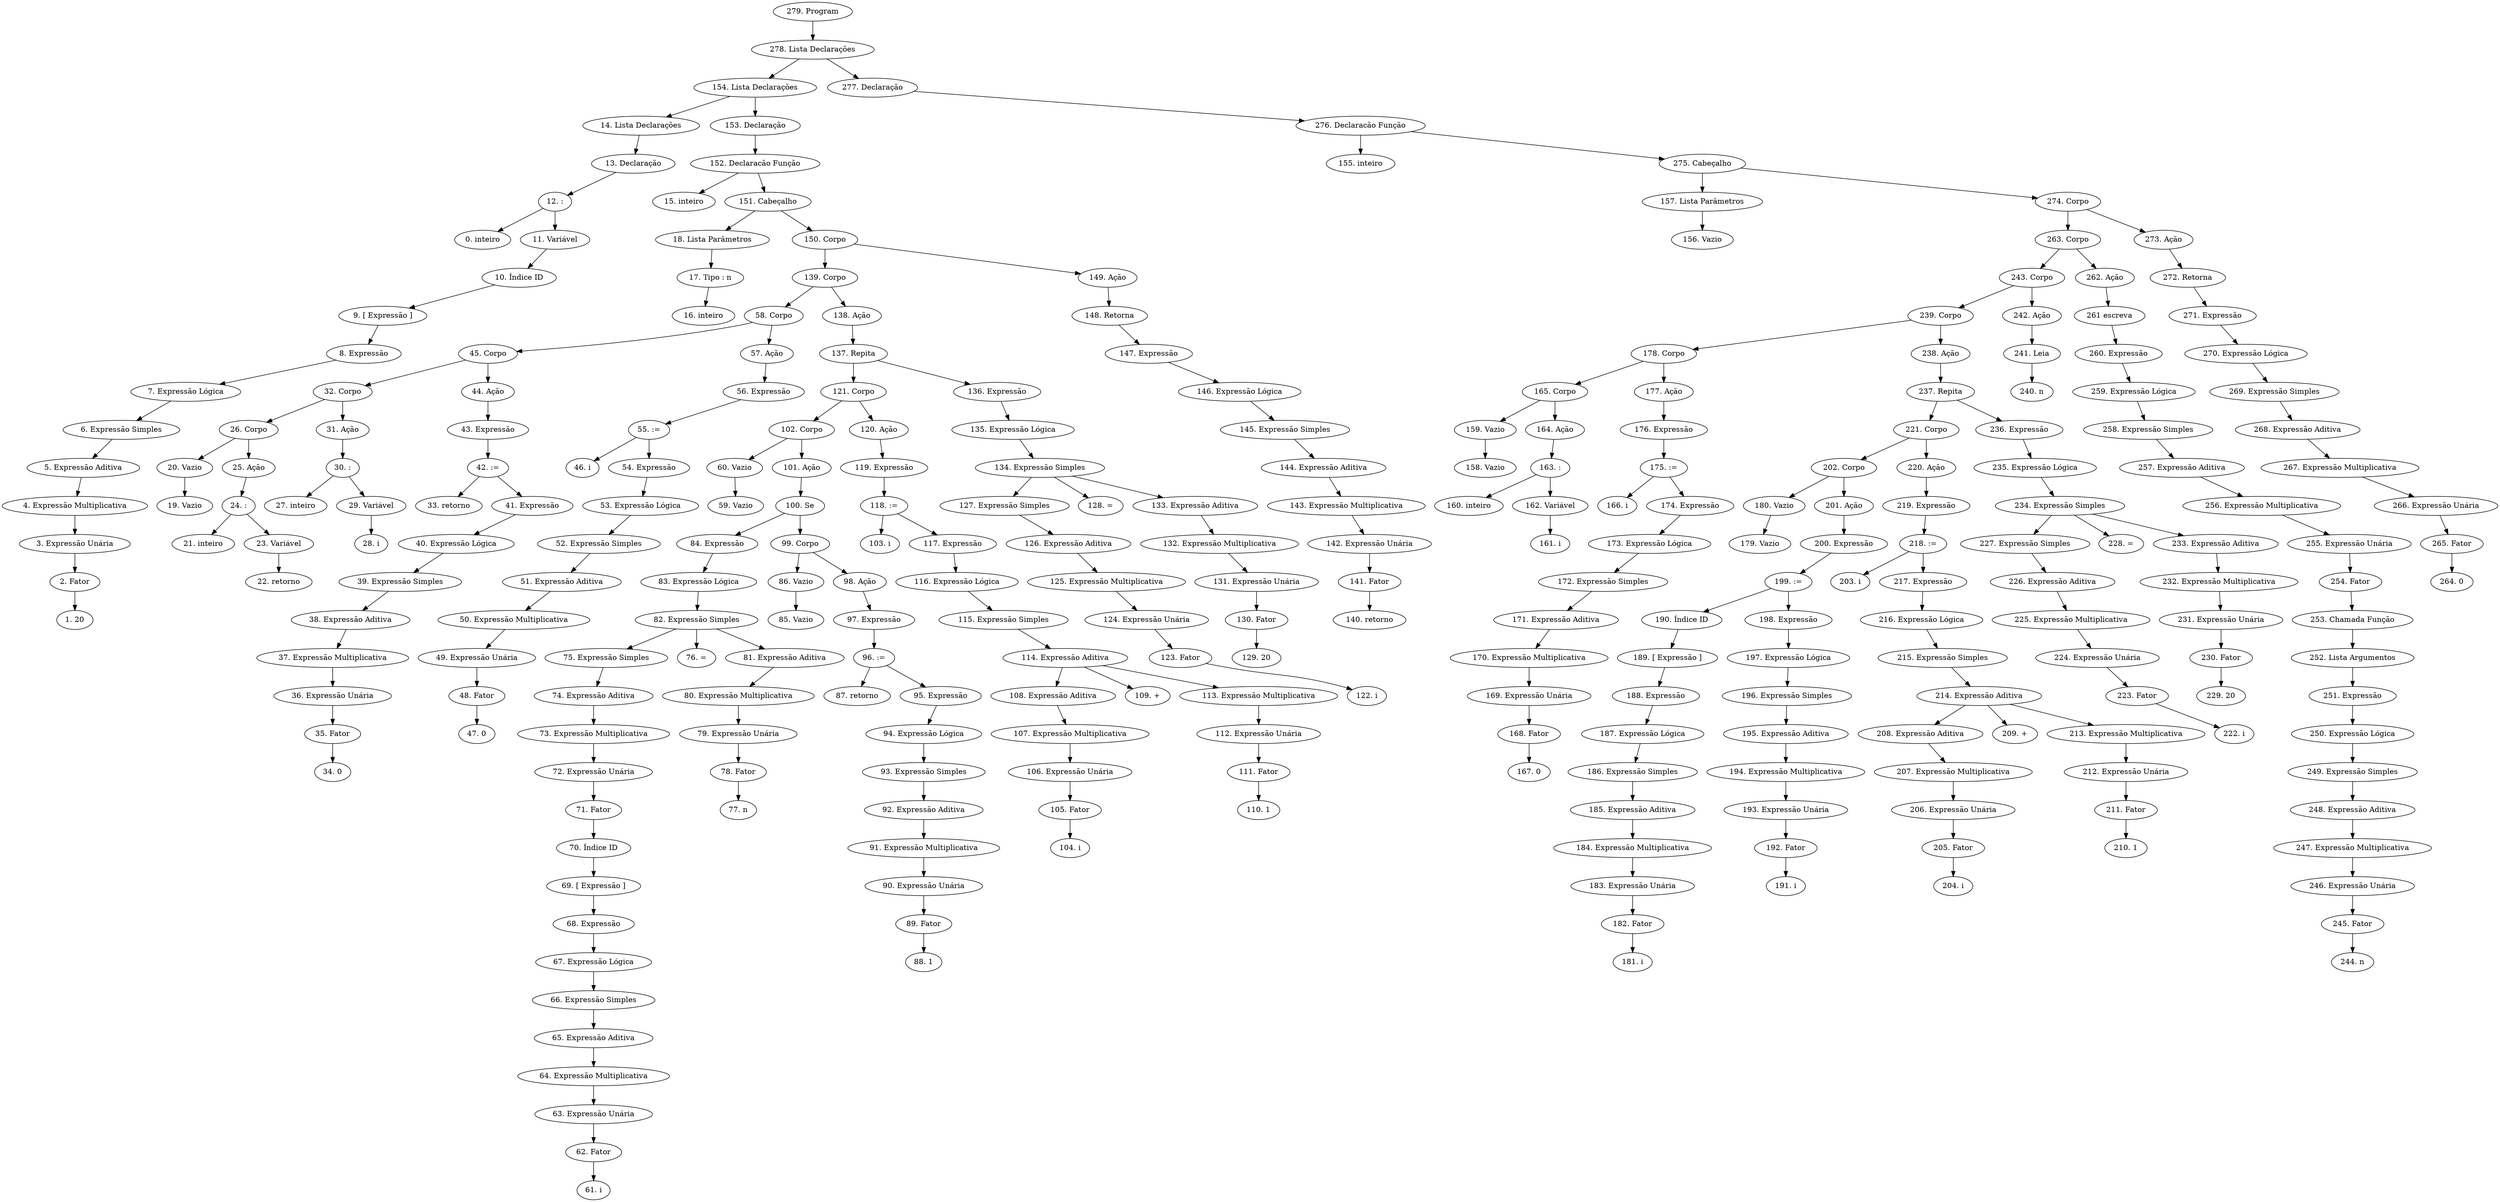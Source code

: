 digraph tree {
    "279. Program";
    "278. Lista Declarações";
    "154. Lista Declarações";
    "14. Lista Declarações";
    "13. Declaração";
    "12. :";
    "0. inteiro";
    "11. Variável";
    "10. Índice ID";
    "9. [ Expressão ]";
    "8. Expressão";
    "7. Expressão Lógica";
    "6. Expressão Simples";
    "5. Expressão Aditiva";
    "4. Expressão Multiplicativa";
    "3. Expressão Unária";
    "2. Fator";
    "1. 20";
    "153. Declaração";
    "152. Declaracão Função";
    "15. inteiro";
    "151. Cabeçalho";
    "18. Lista Parâmetros";
    "17. Tipo : n";
    "16. inteiro";
    "150. Corpo";
    "139. Corpo";
    "58. Corpo";
    "45. Corpo";
    "32. Corpo";
    "26. Corpo";
    "20. Vazio";
    "19. Vazio";
    "25. Ação";
    "24. :";
    "21. inteiro";
    "23. Variável";
    "22. retorno";
    "31. Ação";
    "30. :";
    "27. inteiro";
    "29. Variável";
    "28. i";
    "44. Ação";
    "43. Expressão";
    "42. :=";
    "33. retorno";
    "41. Expressão";
    "40. Expressão Lógica";
    "39. Expressão Simples";
    "38. Expressão Aditiva";
    "37. Expressão Multiplicativa";
    "36. Expressão Unária";
    "35. Fator";
    "34. 0";
    "57. Ação";
    "56. Expressão";
    "55. :=";
    "46. i";
    "54. Expressão";
    "53. Expressão Lógica";
    "52. Expressão Simples";
    "51. Expressão Aditiva";
    "50. Expressão Multiplicativa";
    "49. Expressão Unária";
    "48. Fator";
    "47. 0";
    "138. Ação";
    "137. Repita";
    "121. Corpo";
    "102. Corpo";
    "60. Vazio";
    "59. Vazio";
    "101. Ação";
    "100. Se";
    "84. Expressão";
    "83. Expressão Lógica";
    "82. Expressão Simples";
    "75. Expressão Simples";
    "74. Expressão Aditiva";
    "73. Expressão Multiplicativa";
    "72. Expressão Unária";
    "71. Fator";
    "70. Índice ID";
    "69. [ Expressão ]";
    "68. Expressão";
    "67. Expressão Lógica";
    "66. Expressão Simples";
    "65. Expressão Aditiva";
    "64. Expressão Multiplicativa";
    "63. Expressão Unária";
    "62. Fator";
    "61. i";
    "76. =";
    "81. Expressão Aditiva";
    "80. Expressão Multiplicativa";
    "79. Expressão Unária";
    "78. Fator";
    "77. n";
    "99. Corpo";
    "86. Vazio";
    "85. Vazio";
    "98. Ação";
    "97. Expressão";
    "96. :=";
    "87. retorno";
    "95. Expressão";
    "94. Expressão Lógica";
    "93. Expressão Simples";
    "92. Expressão Aditiva";
    "91. Expressão Multiplicativa";
    "90. Expressão Unária";
    "89. Fator";
    "88. 1";
    "120. Ação";
    "119. Expressão";
    "118. :=";
    "103. i";
    "117. Expressão";
    "116. Expressão Lógica";
    "115. Expressão Simples";
    "114. Expressão Aditiva";
    "108. Expressão Aditiva";
    "107. Expressão Multiplicativa";
    "106. Expressão Unária";
    "105. Fator";
    "104. i";
    "109. +";
    "113. Expressão Multiplicativa";
    "112. Expressão Unária";
    "111. Fator";
    "110. 1";
    "136. Expressão";
    "135. Expressão Lógica";
    "134. Expressão Simples";
    "127. Expressão Simples";
    "126. Expressão Aditiva";
    "125. Expressão Multiplicativa";
    "124. Expressão Unária";
    "123. Fator";
    "122. i";
    "128. =";
    "133. Expressão Aditiva";
    "132. Expressão Multiplicativa";
    "131. Expressão Unária";
    "130. Fator";
    "129. 20";
    "149. Ação";
    "148. Retorna";
    "147. Expressão";
    "146. Expressão Lógica";
    "145. Expressão Simples";
    "144. Expressão Aditiva";
    "143. Expressão Multiplicativa";
    "142. Expressão Unária";
    "141. Fator";
    "140. retorno";
    "277. Declaração";
    "276. Declaracão Função";
    "155. inteiro";
    "275. Cabeçalho";
    "157. Lista Parâmetros";
    "156. Vazio";
    "274. Corpo";
    "263. Corpo";
    "243. Corpo";
    "239. Corpo";
    "178. Corpo";
    "165. Corpo";
    "159. Vazio";
    "158. Vazio";
    "164. Ação";
    "163. :";
    "160. inteiro";
    "162. Variável";
    "161. i";
    "177. Ação";
    "176. Expressão";
    "175. :=";
    "166. i";
    "174. Expressão";
    "173. Expressão Lógica";
    "172. Expressão Simples";
    "171. Expressão Aditiva";
    "170. Expressão Multiplicativa";
    "169. Expressão Unária";
    "168. Fator";
    "167. 0";
    "238. Ação";
    "237. Repita";
    "221. Corpo";
    "202. Corpo";
    "180. Vazio";
    "179. Vazio";
    "201. Ação";
    "200. Expressão";
    "199. :=";
    "190. Índice ID";
    "189. [ Expressão ]";
    "188. Expressão";
    "187. Expressão Lógica";
    "186. Expressão Simples";
    "185. Expressão Aditiva";
    "184. Expressão Multiplicativa";
    "183. Expressão Unária";
    "182. Fator";
    "181. i";
    "198. Expressão";
    "197. Expressão Lógica";
    "196. Expressão Simples";
    "195. Expressão Aditiva";
    "194. Expressão Multiplicativa";
    "193. Expressão Unária";
    "192. Fator";
    "191. i";
    "220. Ação";
    "219. Expressão";
    "218. :=";
    "203. i";
    "217. Expressão";
    "216. Expressão Lógica";
    "215. Expressão Simples";
    "214. Expressão Aditiva";
    "208. Expressão Aditiva";
    "207. Expressão Multiplicativa";
    "206. Expressão Unária";
    "205. Fator";
    "204. i";
    "209. +";
    "213. Expressão Multiplicativa";
    "212. Expressão Unária";
    "211. Fator";
    "210. 1";
    "236. Expressão";
    "235. Expressão Lógica";
    "234. Expressão Simples";
    "227. Expressão Simples";
    "226. Expressão Aditiva";
    "225. Expressão Multiplicativa";
    "224. Expressão Unária";
    "223. Fator";
    "222. i";
    "228. =";
    "233. Expressão Aditiva";
    "232. Expressão Multiplicativa";
    "231. Expressão Unária";
    "230. Fator";
    "229. 20";
    "242. Ação";
    "241. Leia";
    "240. n";
    "262. Ação";
    "261 escreva";
    "260. Expressão";
    "259. Expressão Lógica";
    "258. Expressão Simples";
    "257. Expressão Aditiva";
    "256. Expressão Multiplicativa";
    "255. Expressão Unária";
    "254. Fator";
    "253. Chamada Função";
    "252. Lista Argumentos";
    "251. Expressão";
    "250. Expressão Lógica";
    "249. Expressão Simples";
    "248. Expressão Aditiva";
    "247. Expressão Multiplicativa";
    "246. Expressão Unária";
    "245. Fator";
    "244. n";
    "273. Ação";
    "272. Retorna";
    "271. Expressão";
    "270. Expressão Lógica";
    "269. Expressão Simples";
    "268. Expressão Aditiva";
    "267. Expressão Multiplicativa";
    "266. Expressão Unária";
    "265. Fator";
    "264. 0";
    "279. Program" -> "278. Lista Declarações";
    "278. Lista Declarações" -> "154. Lista Declarações";
    "278. Lista Declarações" -> "277. Declaração";
    "154. Lista Declarações" -> "14. Lista Declarações";
    "154. Lista Declarações" -> "153. Declaração";
    "14. Lista Declarações" -> "13. Declaração";
    "13. Declaração" -> "12. :";
    "12. :" -> "0. inteiro";
    "12. :" -> "11. Variável";
    "11. Variável" -> "10. Índice ID";
    "10. Índice ID" -> "9. [ Expressão ]";
    "9. [ Expressão ]" -> "8. Expressão";
    "8. Expressão" -> "7. Expressão Lógica";
    "7. Expressão Lógica" -> "6. Expressão Simples";
    "6. Expressão Simples" -> "5. Expressão Aditiva";
    "5. Expressão Aditiva" -> "4. Expressão Multiplicativa";
    "4. Expressão Multiplicativa" -> "3. Expressão Unária";
    "3. Expressão Unária" -> "2. Fator";
    "2. Fator" -> "1. 20";
    "153. Declaração" -> "152. Declaracão Função";
    "152. Declaracão Função" -> "15. inteiro";
    "152. Declaracão Função" -> "151. Cabeçalho";
    "151. Cabeçalho" -> "18. Lista Parâmetros";
    "151. Cabeçalho" -> "150. Corpo";
    "18. Lista Parâmetros" -> "17. Tipo : n";
    "17. Tipo : n" -> "16. inteiro";
    "150. Corpo" -> "139. Corpo";
    "150. Corpo" -> "149. Ação";
    "139. Corpo" -> "58. Corpo";
    "139. Corpo" -> "138. Ação";
    "58. Corpo" -> "45. Corpo";
    "58. Corpo" -> "57. Ação";
    "45. Corpo" -> "32. Corpo";
    "45. Corpo" -> "44. Ação";
    "32. Corpo" -> "26. Corpo";
    "32. Corpo" -> "31. Ação";
    "26. Corpo" -> "20. Vazio";
    "26. Corpo" -> "25. Ação";
    "20. Vazio" -> "19. Vazio";
    "25. Ação" -> "24. :";
    "24. :" -> "21. inteiro";
    "24. :" -> "23. Variável";
    "23. Variável" -> "22. retorno";
    "31. Ação" -> "30. :";
    "30. :" -> "27. inteiro";
    "30. :" -> "29. Variável";
    "29. Variável" -> "28. i";
    "44. Ação" -> "43. Expressão";
    "43. Expressão" -> "42. :=";
    "42. :=" -> "33. retorno";
    "42. :=" -> "41. Expressão";
    "41. Expressão" -> "40. Expressão Lógica";
    "40. Expressão Lógica" -> "39. Expressão Simples";
    "39. Expressão Simples" -> "38. Expressão Aditiva";
    "38. Expressão Aditiva" -> "37. Expressão Multiplicativa";
    "37. Expressão Multiplicativa" -> "36. Expressão Unária";
    "36. Expressão Unária" -> "35. Fator";
    "35. Fator" -> "34. 0";
    "57. Ação" -> "56. Expressão";
    "56. Expressão" -> "55. :=";
    "55. :=" -> "46. i";
    "55. :=" -> "54. Expressão";
    "54. Expressão" -> "53. Expressão Lógica";
    "53. Expressão Lógica" -> "52. Expressão Simples";
    "52. Expressão Simples" -> "51. Expressão Aditiva";
    "51. Expressão Aditiva" -> "50. Expressão Multiplicativa";
    "50. Expressão Multiplicativa" -> "49. Expressão Unária";
    "49. Expressão Unária" -> "48. Fator";
    "48. Fator" -> "47. 0";
    "138. Ação" -> "137. Repita";
    "137. Repita" -> "121. Corpo";
    "137. Repita" -> "136. Expressão";
    "121. Corpo" -> "102. Corpo";
    "121. Corpo" -> "120. Ação";
    "102. Corpo" -> "60. Vazio";
    "102. Corpo" -> "101. Ação";
    "60. Vazio" -> "59. Vazio";
    "101. Ação" -> "100. Se";
    "100. Se" -> "84. Expressão";
    "100. Se" -> "99. Corpo";
    "84. Expressão" -> "83. Expressão Lógica";
    "83. Expressão Lógica" -> "82. Expressão Simples";
    "82. Expressão Simples" -> "75. Expressão Simples";
    "82. Expressão Simples" -> "76. =";
    "82. Expressão Simples" -> "81. Expressão Aditiva";
    "75. Expressão Simples" -> "74. Expressão Aditiva";
    "74. Expressão Aditiva" -> "73. Expressão Multiplicativa";
    "73. Expressão Multiplicativa" -> "72. Expressão Unária";
    "72. Expressão Unária" -> "71. Fator";
    "71. Fator" -> "70. Índice ID";
    "70. Índice ID" -> "69. [ Expressão ]";
    "69. [ Expressão ]" -> "68. Expressão";
    "68. Expressão" -> "67. Expressão Lógica";
    "67. Expressão Lógica" -> "66. Expressão Simples";
    "66. Expressão Simples" -> "65. Expressão Aditiva";
    "65. Expressão Aditiva" -> "64. Expressão Multiplicativa";
    "64. Expressão Multiplicativa" -> "63. Expressão Unária";
    "63. Expressão Unária" -> "62. Fator";
    "62. Fator" -> "61. i";
    "81. Expressão Aditiva" -> "80. Expressão Multiplicativa";
    "80. Expressão Multiplicativa" -> "79. Expressão Unária";
    "79. Expressão Unária" -> "78. Fator";
    "78. Fator" -> "77. n";
    "99. Corpo" -> "86. Vazio";
    "99. Corpo" -> "98. Ação";
    "86. Vazio" -> "85. Vazio";
    "98. Ação" -> "97. Expressão";
    "97. Expressão" -> "96. :=";
    "96. :=" -> "87. retorno";
    "96. :=" -> "95. Expressão";
    "95. Expressão" -> "94. Expressão Lógica";
    "94. Expressão Lógica" -> "93. Expressão Simples";
    "93. Expressão Simples" -> "92. Expressão Aditiva";
    "92. Expressão Aditiva" -> "91. Expressão Multiplicativa";
    "91. Expressão Multiplicativa" -> "90. Expressão Unária";
    "90. Expressão Unária" -> "89. Fator";
    "89. Fator" -> "88. 1";
    "120. Ação" -> "119. Expressão";
    "119. Expressão" -> "118. :=";
    "118. :=" -> "103. i";
    "118. :=" -> "117. Expressão";
    "117. Expressão" -> "116. Expressão Lógica";
    "116. Expressão Lógica" -> "115. Expressão Simples";
    "115. Expressão Simples" -> "114. Expressão Aditiva";
    "114. Expressão Aditiva" -> "108. Expressão Aditiva";
    "114. Expressão Aditiva" -> "109. +";
    "114. Expressão Aditiva" -> "113. Expressão Multiplicativa";
    "108. Expressão Aditiva" -> "107. Expressão Multiplicativa";
    "107. Expressão Multiplicativa" -> "106. Expressão Unária";
    "106. Expressão Unária" -> "105. Fator";
    "105. Fator" -> "104. i";
    "113. Expressão Multiplicativa" -> "112. Expressão Unária";
    "112. Expressão Unária" -> "111. Fator";
    "111. Fator" -> "110. 1";
    "136. Expressão" -> "135. Expressão Lógica";
    "135. Expressão Lógica" -> "134. Expressão Simples";
    "134. Expressão Simples" -> "127. Expressão Simples";
    "134. Expressão Simples" -> "128. =";
    "134. Expressão Simples" -> "133. Expressão Aditiva";
    "127. Expressão Simples" -> "126. Expressão Aditiva";
    "126. Expressão Aditiva" -> "125. Expressão Multiplicativa";
    "125. Expressão Multiplicativa" -> "124. Expressão Unária";
    "124. Expressão Unária" -> "123. Fator";
    "123. Fator" -> "122. i";
    "133. Expressão Aditiva" -> "132. Expressão Multiplicativa";
    "132. Expressão Multiplicativa" -> "131. Expressão Unária";
    "131. Expressão Unária" -> "130. Fator";
    "130. Fator" -> "129. 20";
    "149. Ação" -> "148. Retorna";
    "148. Retorna" -> "147. Expressão";
    "147. Expressão" -> "146. Expressão Lógica";
    "146. Expressão Lógica" -> "145. Expressão Simples";
    "145. Expressão Simples" -> "144. Expressão Aditiva";
    "144. Expressão Aditiva" -> "143. Expressão Multiplicativa";
    "143. Expressão Multiplicativa" -> "142. Expressão Unária";
    "142. Expressão Unária" -> "141. Fator";
    "141. Fator" -> "140. retorno";
    "277. Declaração" -> "276. Declaracão Função";
    "276. Declaracão Função" -> "155. inteiro";
    "276. Declaracão Função" -> "275. Cabeçalho";
    "275. Cabeçalho" -> "157. Lista Parâmetros";
    "275. Cabeçalho" -> "274. Corpo";
    "157. Lista Parâmetros" -> "156. Vazio";
    "274. Corpo" -> "263. Corpo";
    "274. Corpo" -> "273. Ação";
    "263. Corpo" -> "243. Corpo";
    "263. Corpo" -> "262. Ação";
    "243. Corpo" -> "239. Corpo";
    "243. Corpo" -> "242. Ação";
    "239. Corpo" -> "178. Corpo";
    "239. Corpo" -> "238. Ação";
    "178. Corpo" -> "165. Corpo";
    "178. Corpo" -> "177. Ação";
    "165. Corpo" -> "159. Vazio";
    "165. Corpo" -> "164. Ação";
    "159. Vazio" -> "158. Vazio";
    "164. Ação" -> "163. :";
    "163. :" -> "160. inteiro";
    "163. :" -> "162. Variável";
    "162. Variável" -> "161. i";
    "177. Ação" -> "176. Expressão";
    "176. Expressão" -> "175. :=";
    "175. :=" -> "166. i";
    "175. :=" -> "174. Expressão";
    "174. Expressão" -> "173. Expressão Lógica";
    "173. Expressão Lógica" -> "172. Expressão Simples";
    "172. Expressão Simples" -> "171. Expressão Aditiva";
    "171. Expressão Aditiva" -> "170. Expressão Multiplicativa";
    "170. Expressão Multiplicativa" -> "169. Expressão Unária";
    "169. Expressão Unária" -> "168. Fator";
    "168. Fator" -> "167. 0";
    "238. Ação" -> "237. Repita";
    "237. Repita" -> "221. Corpo";
    "237. Repita" -> "236. Expressão";
    "221. Corpo" -> "202. Corpo";
    "221. Corpo" -> "220. Ação";
    "202. Corpo" -> "180. Vazio";
    "202. Corpo" -> "201. Ação";
    "180. Vazio" -> "179. Vazio";
    "201. Ação" -> "200. Expressão";
    "200. Expressão" -> "199. :=";
    "199. :=" -> "190. Índice ID";
    "199. :=" -> "198. Expressão";
    "190. Índice ID" -> "189. [ Expressão ]";
    "189. [ Expressão ]" -> "188. Expressão";
    "188. Expressão" -> "187. Expressão Lógica";
    "187. Expressão Lógica" -> "186. Expressão Simples";
    "186. Expressão Simples" -> "185. Expressão Aditiva";
    "185. Expressão Aditiva" -> "184. Expressão Multiplicativa";
    "184. Expressão Multiplicativa" -> "183. Expressão Unária";
    "183. Expressão Unária" -> "182. Fator";
    "182. Fator" -> "181. i";
    "198. Expressão" -> "197. Expressão Lógica";
    "197. Expressão Lógica" -> "196. Expressão Simples";
    "196. Expressão Simples" -> "195. Expressão Aditiva";
    "195. Expressão Aditiva" -> "194. Expressão Multiplicativa";
    "194. Expressão Multiplicativa" -> "193. Expressão Unária";
    "193. Expressão Unária" -> "192. Fator";
    "192. Fator" -> "191. i";
    "220. Ação" -> "219. Expressão";
    "219. Expressão" -> "218. :=";
    "218. :=" -> "203. i";
    "218. :=" -> "217. Expressão";
    "217. Expressão" -> "216. Expressão Lógica";
    "216. Expressão Lógica" -> "215. Expressão Simples";
    "215. Expressão Simples" -> "214. Expressão Aditiva";
    "214. Expressão Aditiva" -> "208. Expressão Aditiva";
    "214. Expressão Aditiva" -> "209. +";
    "214. Expressão Aditiva" -> "213. Expressão Multiplicativa";
    "208. Expressão Aditiva" -> "207. Expressão Multiplicativa";
    "207. Expressão Multiplicativa" -> "206. Expressão Unária";
    "206. Expressão Unária" -> "205. Fator";
    "205. Fator" -> "204. i";
    "213. Expressão Multiplicativa" -> "212. Expressão Unária";
    "212. Expressão Unária" -> "211. Fator";
    "211. Fator" -> "210. 1";
    "236. Expressão" -> "235. Expressão Lógica";
    "235. Expressão Lógica" -> "234. Expressão Simples";
    "234. Expressão Simples" -> "227. Expressão Simples";
    "234. Expressão Simples" -> "228. =";
    "234. Expressão Simples" -> "233. Expressão Aditiva";
    "227. Expressão Simples" -> "226. Expressão Aditiva";
    "226. Expressão Aditiva" -> "225. Expressão Multiplicativa";
    "225. Expressão Multiplicativa" -> "224. Expressão Unária";
    "224. Expressão Unária" -> "223. Fator";
    "223. Fator" -> "222. i";
    "233. Expressão Aditiva" -> "232. Expressão Multiplicativa";
    "232. Expressão Multiplicativa" -> "231. Expressão Unária";
    "231. Expressão Unária" -> "230. Fator";
    "230. Fator" -> "229. 20";
    "242. Ação" -> "241. Leia";
    "241. Leia" -> "240. n";
    "262. Ação" -> "261 escreva";
    "261 escreva" -> "260. Expressão";
    "260. Expressão" -> "259. Expressão Lógica";
    "259. Expressão Lógica" -> "258. Expressão Simples";
    "258. Expressão Simples" -> "257. Expressão Aditiva";
    "257. Expressão Aditiva" -> "256. Expressão Multiplicativa";
    "256. Expressão Multiplicativa" -> "255. Expressão Unária";
    "255. Expressão Unária" -> "254. Fator";
    "254. Fator" -> "253. Chamada Função";
    "253. Chamada Função" -> "252. Lista Argumentos";
    "252. Lista Argumentos" -> "251. Expressão";
    "251. Expressão" -> "250. Expressão Lógica";
    "250. Expressão Lógica" -> "249. Expressão Simples";
    "249. Expressão Simples" -> "248. Expressão Aditiva";
    "248. Expressão Aditiva" -> "247. Expressão Multiplicativa";
    "247. Expressão Multiplicativa" -> "246. Expressão Unária";
    "246. Expressão Unária" -> "245. Fator";
    "245. Fator" -> "244. n";
    "273. Ação" -> "272. Retorna";
    "272. Retorna" -> "271. Expressão";
    "271. Expressão" -> "270. Expressão Lógica";
    "270. Expressão Lógica" -> "269. Expressão Simples";
    "269. Expressão Simples" -> "268. Expressão Aditiva";
    "268. Expressão Aditiva" -> "267. Expressão Multiplicativa";
    "267. Expressão Multiplicativa" -> "266. Expressão Unária";
    "266. Expressão Unária" -> "265. Fator";
    "265. Fator" -> "264. 0";
}
